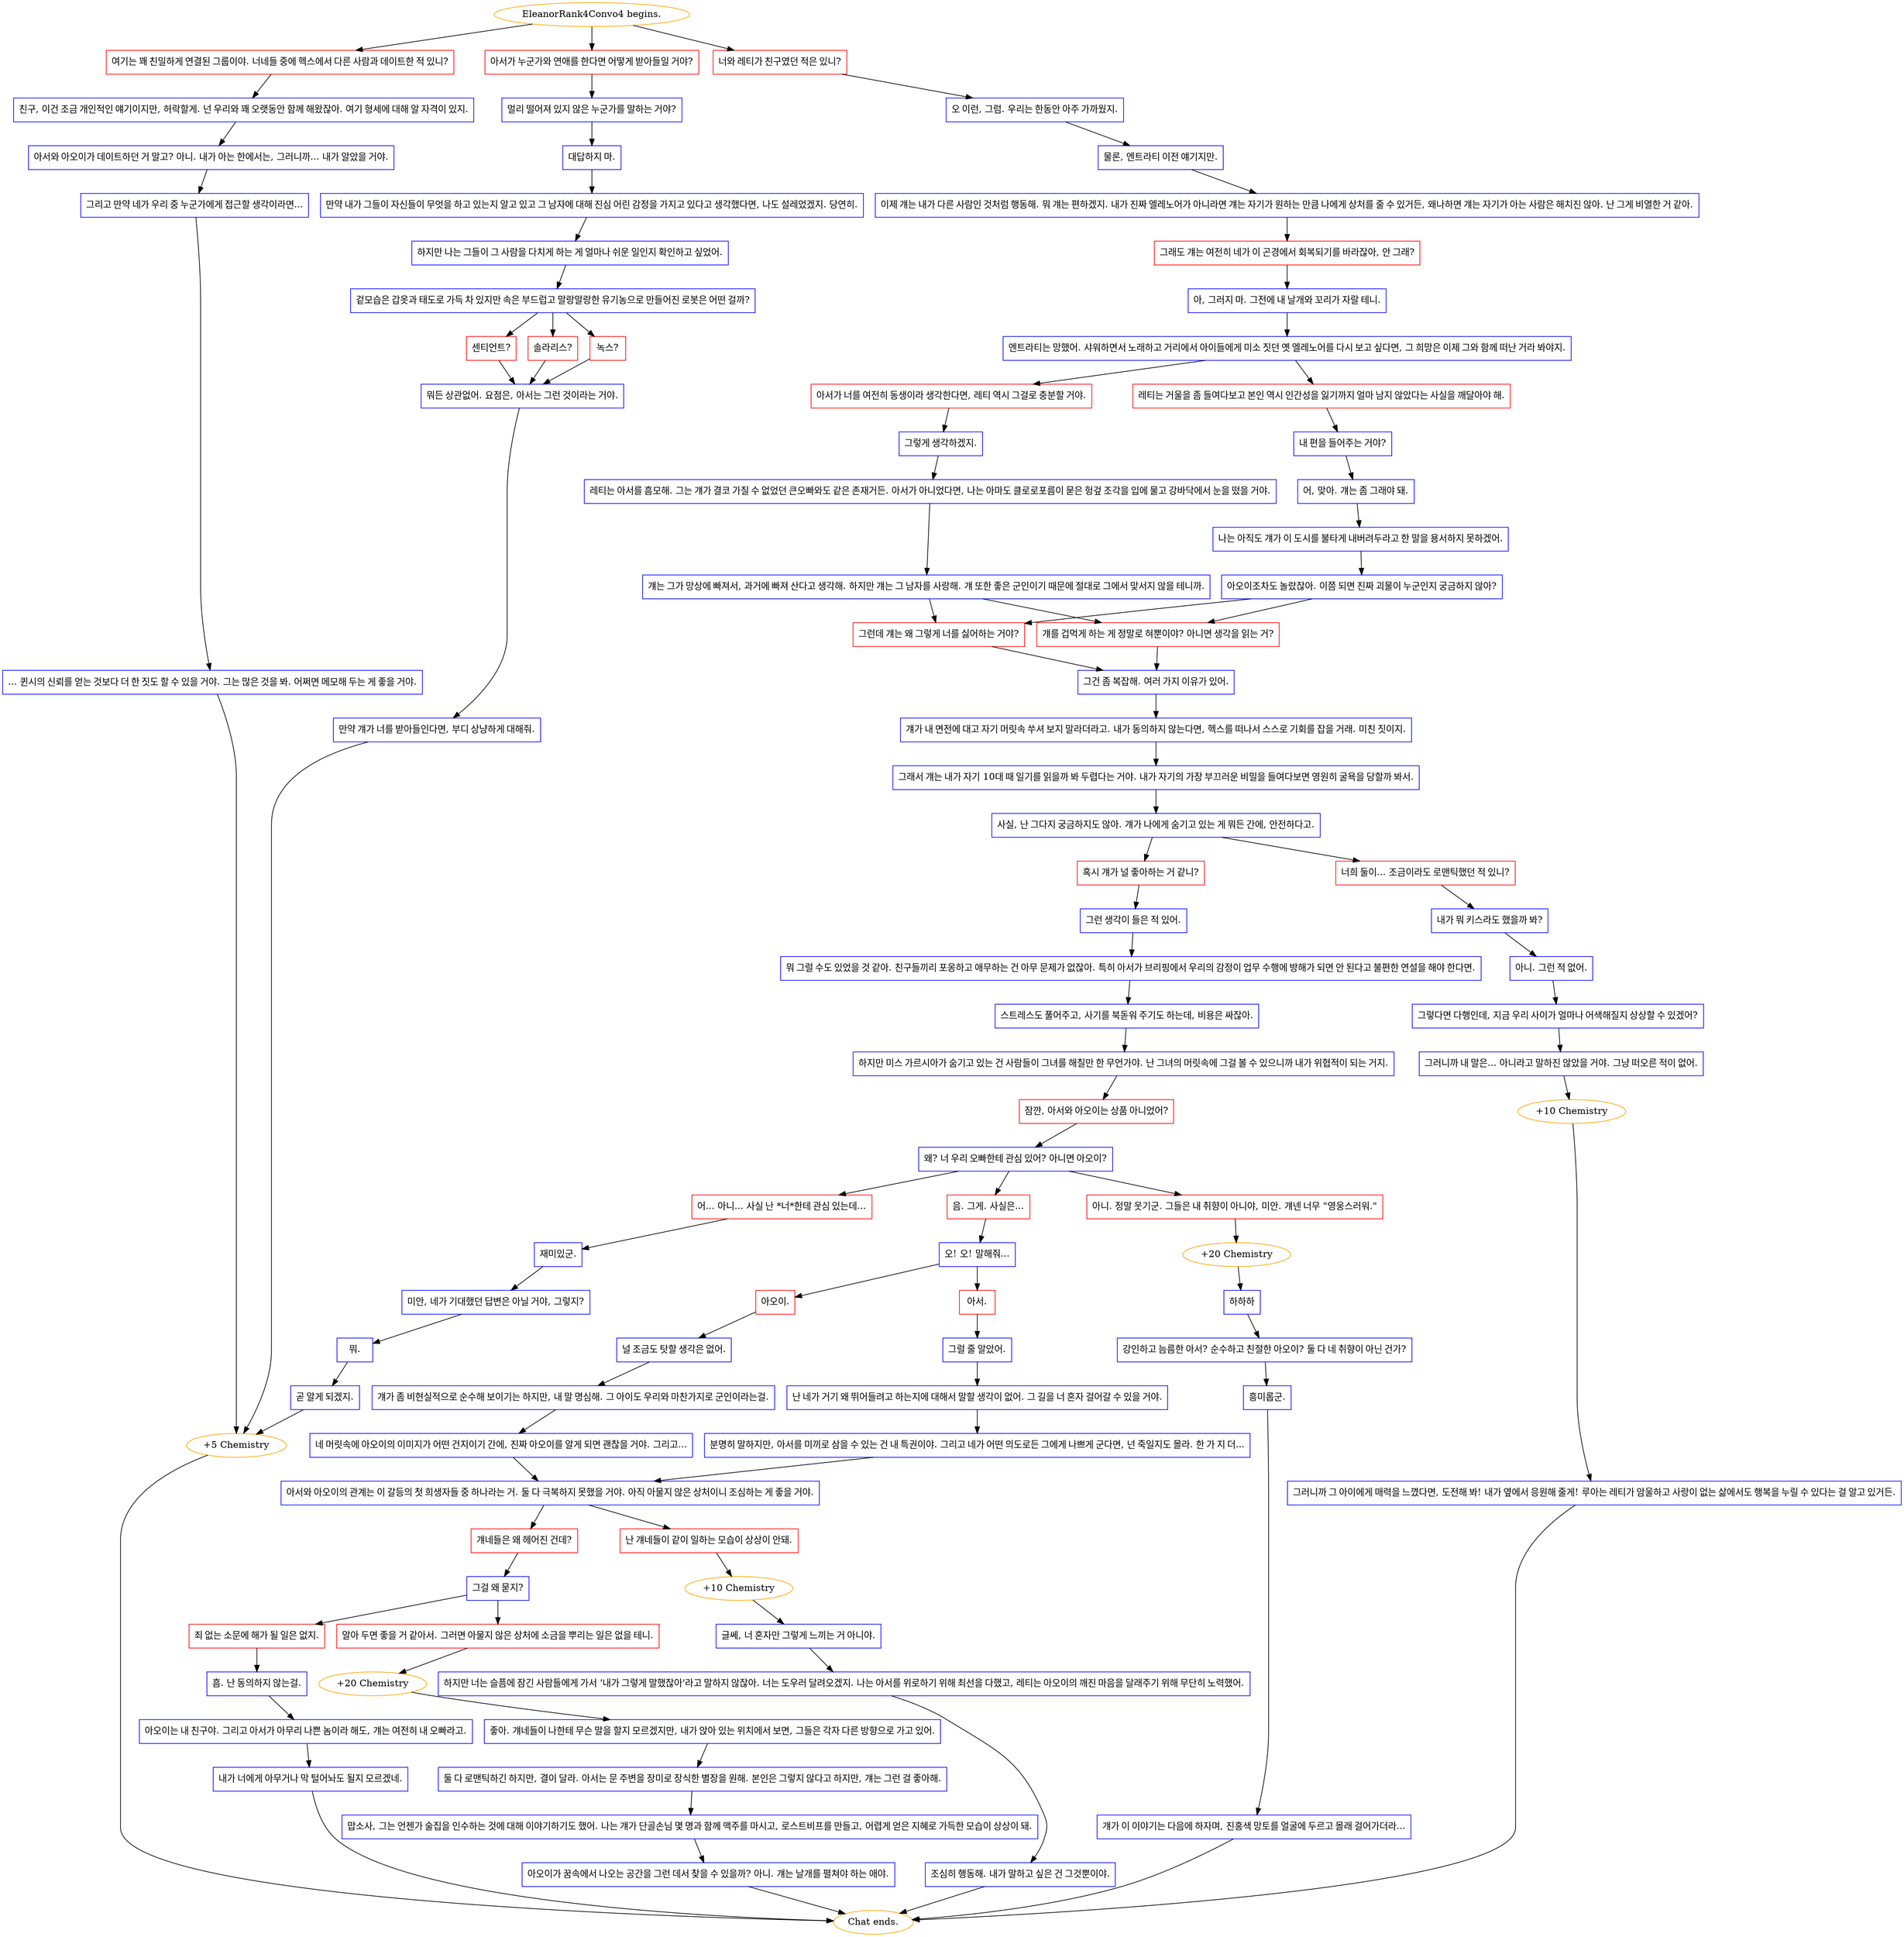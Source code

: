 digraph {
	"EleanorRank4Convo4 begins." [color=orange];
		"EleanorRank4Convo4 begins." -> j2036037559;
		"EleanorRank4Convo4 begins." -> j1889663274;
		"EleanorRank4Convo4 begins." -> j3189298526;
	j2036037559 [label="너와 레티가 친구였던 적은 있니?",shape=box,color=red];
		j2036037559 -> j3639421454;
	j1889663274 [label="여기는 꽤 친밀하게 연결된 그룹이야. 너네들 중에 헥스에서 다른 사람과 데이트한 적 있니?",shape=box,color=red];
		j1889663274 -> j3682299061;
	j3189298526 [label="아서가 누군가와 연애를 한다면 어떻게 받아들일 거야?",shape=box,color=red];
		j3189298526 -> j1876361966;
	j3639421454 [label="오 이런, 그럼. 우리는 한동안 아주 가까웠지.",shape=box,color=blue];
		j3639421454 -> j1738202558;
	j3682299061 [label="친구, 이건 조금 개인적인 얘기이지만, 허락할게. 넌 우리와 꽤 오랫동안 함께 해왔잖아. 여기 형세에 대해 알 자격이 있지.",shape=box,color=blue];
		j3682299061 -> j3731296185;
	j1876361966 [label="멀리 떨어져 있지 않은 누군가를 말하는 거야?",shape=box,color=blue];
		j1876361966 -> j3353664701;
	j1738202558 [label="물론, 엔트라티 이전 얘기지만.",shape=box,color=blue];
		j1738202558 -> j2062638733;
	j3731296185 [label="아서와 아오이가 데이트하던 거 말고? 아니. 내가 아는 한에서는, 그러니까... 내가 알았을 거야.",shape=box,color=blue];
		j3731296185 -> j4141006415;
	j3353664701 [label="대답하지 마.",shape=box,color=blue];
		j3353664701 -> j4153167991;
	j2062638733 [label="이제 걔는 내가 다른 사람인 것처럼 행동해. 뭐 걔는 편하겠지. 내가 진짜 엘레노어가 아니라면 걔는 자기가 원하는 만큼 나에게 상처를 줄 수 있거든, 왜나하면 걔는 자기가 아는 사람은 해치진 않아. 난 그게 비열한 거 같아.",shape=box,color=blue];
		j2062638733 -> j1897229396;
	j4141006415 [label="그리고 만약 네가 우리 중 누군가에게 접근할 생각이라면...",shape=box,color=blue];
		j4141006415 -> j2216543374;
	j4153167991 [label="만약 내가 그들이 자신들이 무엇을 하고 있는지 알고 있고 그 남자에 대해 진심 어린 감정을 가지고 있다고 생각했다면, 나도 설레었겠지. 당연히.",shape=box,color=blue];
		j4153167991 -> j3793566721;
	j1897229396 [label="그래도 걔는 여전히 네가 이 곤경에서 회복되기를 바라잖아, 안 그래?",shape=box,color=red];
		j1897229396 -> j646185004;
	j2216543374 [label="... 퀸시의 신뢰를 얻는 것보다 더 한 짓도 할 수 있을 거야. 그는 많은 것을 봐. 어쩌면 메모해 두는 게 좋을 거야.",shape=box,color=blue];
		j2216543374 -> j4081414586;
	j3793566721 [label="하지만 나는 그들이 그 사람을 다치게 하는 게 얼마나 쉬운 일인지 확인하고 싶었어.",shape=box,color=blue];
		j3793566721 -> j2427837110;
	j646185004 [label="아, 그러지 마. 그전에 내 날개와 꼬리가 자랄 테니.",shape=box,color=blue];
		j646185004 -> j3627646799;
	j4081414586 [label="+5 Chemistry",color=orange];
		j4081414586 -> "Chat ends.";
	j2427837110 [label="겉모습은 갑옷과 태도로 가득 차 있지만 속은 부드럽고 말랑말랑한 유기농으로 만들어진 로봇은 어떤 걸까?",shape=box,color=blue];
		j2427837110 -> j2490781726;
		j2427837110 -> j1100211773;
		j2427837110 -> j2897422773;
	j3627646799 [label="엔트라티는 망했어. 샤워하면서 노래하고 거리에서 아이들에게 미소 짓던 옛 엘레노어를 다시 보고 싶다면, 그 희망은 이제 그와 함께 떠난 거라 봐야지.",shape=box,color=blue];
		j3627646799 -> j2595191033;
		j3627646799 -> j3041837996;
	"Chat ends." [color=orange];
	j2490781726 [label="솔라리스?",shape=box,color=red];
		j2490781726 -> j2650589413;
	j1100211773 [label="녹스?",shape=box,color=red];
		j1100211773 -> j2650589413;
	j2897422773 [label="센티언트?",shape=box,color=red];
		j2897422773 -> j2650589413;
	j2595191033 [label="레티는 거울을 좀 들여다보고 본인 역시 인간성을 잃기까지 얼마 남지 않았다는 사실을 깨달아야 해.",shape=box,color=red];
		j2595191033 -> j256217805;
	j3041837996 [label="아서가 너를 여전히 동생이라 생각한다면, 레티 역시 그걸로 충분할 거야.",shape=box,color=red];
		j3041837996 -> j3248178883;
	j2650589413 [label="뭐든 상관없어. 요점은, 아서는 그런 것이라는 거야.",shape=box,color=blue];
		j2650589413 -> j3863811029;
	j256217805 [label="내 편을 들어주는 거야?",shape=box,color=blue];
		j256217805 -> j3722645875;
	j3248178883 [label="그렇게 생각하겠지.",shape=box,color=blue];
		j3248178883 -> j343751662;
	j3863811029 [label="만약 걔가 너를 받아들인다면, 부디 상냥하게 대해줘.",shape=box,color=blue];
		j3863811029 -> j4081414586;
	j3722645875 [label="어, 맞아. 걔는 좀 그래야 돼.",shape=box,color=blue];
		j3722645875 -> j535561502;
	j343751662 [label="레티는 아서를 흠모해. 그는 걔가 결코 가질 수 없었던 큰오빠와도 같은 존재거든. 아서가 아니었다면, 나는 아마도 클로로포름이 묻은 헝겊 조각을 입에 물고 강바닥에서 눈을 떴을 거야.",shape=box,color=blue];
		j343751662 -> j1733883997;
	j535561502 [label="나는 아직도 걔가 이 도시를 불타게 내버려두라고 한 말을 용서하지 못하겠어.",shape=box,color=blue];
		j535561502 -> j1595685825;
	j1733883997 [label="걔는 그가 망상에 빠져서, 과거에 빠져 산다고 생각해. 하지만 걔는 그 남자를 사랑해. 걔 또한 좋은 군인이기 때문에 절대로 그에서 맞서지 않을 테니까.",shape=box,color=blue];
		j1733883997 -> j3185346735;
		j1733883997 -> j3455793040;
	j1595685825 [label="아오이조차도 놀랐잖아. 이쯤 되면 진짜 괴물이 누군인지 궁금하지 않아?",shape=box,color=blue];
		j1595685825 -> j3185346735;
		j1595685825 -> j3455793040;
	j3185346735 [label="그런데 걔는 왜 그렇게 너를 싫어하는 거야?",shape=box,color=red];
		j3185346735 -> j680144981;
	j3455793040 [label="걔를 겁먹게 하는 게 정말로 혀뿐이야? 아니면 생각을 읽는 거?",shape=box,color=red];
		j3455793040 -> j680144981;
	j680144981 [label="그건 좀 복잡해. 여러 가지 이유가 있어.",shape=box,color=blue];
		j680144981 -> j2900144715;
	j2900144715 [label="걔가 내 면전에 대고 자기 머릿속 쑤셔 보지 말라더라고. 내가 동의하지 않는다면, 헥스를 떠나서 스스로 기회를 잡을 거래. 미친 짓이지.",shape=box,color=blue];
		j2900144715 -> j981039432;
	j981039432 [label="그래서 걔는 내가 자기 10대 때 일기를 읽을까 봐 두렵다는 거야. 내가 자기의 가장 부끄러운 비밀을 들여다보면 영원히 굴욕을 당할까 봐서.",shape=box,color=blue];
		j981039432 -> j2246266523;
	j2246266523 [label="사실, 난 그다지 궁금하지도 않아. 걔가 나에게 숨기고 있는 게 뭐든 간에, 안전하다고.",shape=box,color=blue];
		j2246266523 -> j2426358077;
		j2246266523 -> j4267974315;
	j2426358077 [label="너희 둘이... 조금이라도 로맨틱했던 적 있니?",shape=box,color=red];
		j2426358077 -> j2696984768;
	j4267974315 [label="혹시 걔가 널 좋아하는 거 같니?",shape=box,color=red];
		j4267974315 -> j2720199077;
	j2696984768 [label="내가 뭐 키스라도 했을까 봐?",shape=box,color=blue];
		j2696984768 -> j803486876;
	j2720199077 [label="그런 생각이 들은 적 있어.",shape=box,color=blue];
		j2720199077 -> j2167298160;
	j803486876 [label="아니. 그런 적 없어.",shape=box,color=blue];
		j803486876 -> j3925425826;
	j2167298160 [label="뭐 그럴 수도 있었을 것 같아. 친구들끼리 포옹하고 애무하는 건 아무 문제가 없잖아. 특히 아서가 브리핑에서 우리의 감정이 업무 수행에 방해가 되면 안 된다고 불편한 연설을 해야 한다면.",shape=box,color=blue];
		j2167298160 -> j1604869691;
	j3925425826 [label="그렇다면 다행인데, 지금 우리 사이가 얼마나 어색해질지 상상할 수 있겠어?",shape=box,color=blue];
		j3925425826 -> j1318072265;
	j1604869691 [label="스트레스도 풀어주고, 사기를 북돋워 주기도 하는데, 비용은 싸잖아.",shape=box,color=blue];
		j1604869691 -> j800023468;
	j1318072265 [label="그러니까 내 말은... 아니라고 말하진 않았을 거야. 그냥 떠오른 적이 없어.",shape=box,color=blue];
		j1318072265 -> j3768318302;
	j800023468 [label="하지만 미스 가르시아가 숨기고 있는 건 사람들이 그녀를 해칠만 한 무언가야. 난 그녀의 머릿속에 그걸 볼 수 있으니까 내가 위협적이 되는 거지.",shape=box,color=blue];
		j800023468 -> j1647408459;
	j3768318302 [label="+10 Chemistry",color=orange];
		j3768318302 -> j2929723395;
	j1647408459 [label="잠깐, 아서와 아오이는 상품 아니었어?",shape=box,color=red];
		j1647408459 -> j1744417857;
	j2929723395 [label="그러니까 그 아이에게 매력을 느꼈다면, 도전해 봐! 내가 옆에서 응원해 줄게! 루아는 레티가 암울하고 사랑이 없는 삶에서도 행복을 누릴 수 있다는 걸 알고 있거든.",shape=box,color=blue];
		j2929723395 -> "Chat ends.";
	j1744417857 [label="왜? 너 우리 오빠한테 관심 있어? 아니면 아오이?",shape=box,color=blue];
		j1744417857 -> j3238335549;
		j1744417857 -> j778291203;
		j1744417857 -> j553600518;
	j3238335549 [label="음. 그게. 사실은...",shape=box,color=red];
		j3238335549 -> j1652392649;
	j778291203 [label="어... 아니... 사실 난 *너*한테 관심 있는데...",shape=box,color=red];
		j778291203 -> j2212916150;
	j553600518 [label="아니. 정말 웃기군. 그들은 내 취향이 아니야, 미안. 걔넨 너무 \"영웅스러워.\"",shape=box,color=red];
		j553600518 -> j351527539;
	j1652392649 [label="오! 오! 말해줘...",shape=box,color=blue];
		j1652392649 -> j2949647250;
		j1652392649 -> j3475376005;
	j2212916150 [label="재미있군.",shape=box,color=blue];
		j2212916150 -> j1328256183;
	j351527539 [label="+20 Chemistry",color=orange];
		j351527539 -> j3492293082;
	j2949647250 [label="아서.",shape=box,color=red];
		j2949647250 -> j465459843;
	j3475376005 [label="아오이.",shape=box,color=red];
		j3475376005 -> j1146111684;
	j1328256183 [label="미안, 네가 기대했던 답변은 아닐 거야, 그렇지?",shape=box,color=blue];
		j1328256183 -> j2852230334;
	j3492293082 [label="하하하",shape=box,color=blue];
		j3492293082 -> j1489064965;
	j465459843 [label="그럴 줄 알았어.",shape=box,color=blue];
		j465459843 -> j105554526;
	j1146111684 [label="널 조금도 탓할 생각은 없어.",shape=box,color=blue];
		j1146111684 -> j3360398768;
	j2852230334 [label="뭐.",shape=box,color=blue];
		j2852230334 -> j3162214499;
	j1489064965 [label="강인하고 늠름한 아서? 순수하고 친절한 아오이? 둘 다 네 취향이 아닌 건가?",shape=box,color=blue];
		j1489064965 -> j3816383947;
	j105554526 [label="난 네가 거기 왜 뛰어들려고 하는지에 대해서 말할 생각이 없어. 그 길을 너 혼자 걸어갈 수 있을 거야.",shape=box,color=blue];
		j105554526 -> j2045919004;
	j3360398768 [label="걔가 좀 비현실적으로 순수해 보이기는 하지만, 내 말 명심해. 그 아이도 우리와 마찬가지로 군인이라는걸.",shape=box,color=blue];
		j3360398768 -> j3843011063;
	j3162214499 [label="곧 알게 되겠지.",shape=box,color=blue];
		j3162214499 -> j4081414586;
	j3816383947 [label="흥미롭군.",shape=box,color=blue];
		j3816383947 -> j1161898980;
	j2045919004 [label="분명히 말하지만, 아서를 미끼로 삼을 수 있는 건 내 특권이야. 그리고 네가 어떤 의도로든 그에게 나쁘게 군다면, 넌 죽일지도 몰라. 한 가 지 더...",shape=box,color=blue];
		j2045919004 -> j3842850772;
	j3843011063 [label="네 머릿속에 아오이의 이미지가 어떤 건지이기 간에, 진짜 아오이를 알게 되면 괜찮을 거야. 그리고...",shape=box,color=blue];
		j3843011063 -> j3842850772;
	j1161898980 [label="걔가 이 이야기는 다음에 하자며, 진홍색 망토를 얼굴에 두르고 몰래 걸어가더라...",shape=box,color=blue];
		j1161898980 -> "Chat ends.";
	j3842850772 [label="아서와 아오이의 관계는 이 갈등의 첫 희생자들 중 하나라는 거. 둘 다 극복하지 못했을 거야. 아직 아물지 않은 상처이니 조심하는 게 좋을 거야.",shape=box,color=blue];
		j3842850772 -> j2424653589;
		j3842850772 -> j2152680436;
	j2424653589 [label="걔네들은 왜 헤어진 건데?",shape=box,color=red];
		j2424653589 -> j182698850;
	j2152680436 [label="난 걔네들이 같이 일하는 모습이 상상이 안돼.",shape=box,color=red];
		j2152680436 -> j3774320448;
	j182698850 [label="그걸 왜 묻지?",shape=box,color=blue];
		j182698850 -> j3418150581;
		j182698850 -> j4183705140;
	j3774320448 [label="+10 Chemistry",color=orange];
		j3774320448 -> j1283598414;
	j3418150581 [label="죄 없는 소문에 해가 될 일은 없지.",shape=box,color=red];
		j3418150581 -> j2110185664;
	j4183705140 [label="알아 두면 좋을 거 같아서. 그러면 아물지 않은 상처에 소금을 뿌리는 일은 없을 테니.",shape=box,color=red];
		j4183705140 -> j3687291919;
	j1283598414 [label="글쎄, 너 혼자만 그렇게 느끼는 거 아니야.",shape=box,color=blue];
		j1283598414 -> j1113574129;
	j2110185664 [label="흠. 난 동의하지 않는걸.",shape=box,color=blue];
		j2110185664 -> j1535273632;
	j3687291919 [label="+20 Chemistry",color=orange];
		j3687291919 -> j1581993289;
	j1113574129 [label="하지만 너는 슬픔에 잠긴 사람들에게 가서 '내가 그렇게 말했잖아'라고 말하지 않잖아. 너는 도우러 달려오겠지. 나는 아서를 위로하기 위해 최선을 다했고, 레티는 아오이의 깨진 마음을 달래주기 위해 무단히 노력했어.",shape=box,color=blue];
		j1113574129 -> j2010098367;
	j1535273632 [label="아오이는 내 친구야. 그리고 아서가 아무리 나쁜 놈이라 해도, 걔는 여전히 내 오빠라고.",shape=box,color=blue];
		j1535273632 -> j761828025;
	j1581993289 [label="좋아. 걔네들이 나한테 무슨 말을 할지 모르겠지만, 내가 앉아 있는 위치에서 보면, 그들은 각자 다른 방향으로 가고 있어.",shape=box,color=blue];
		j1581993289 -> j2814530627;
	j2010098367 [label="조심히 행동해. 내가 말하고 싶은 건 그것뿐이야.",shape=box,color=blue];
		j2010098367 -> "Chat ends.";
	j761828025 [label="내가 너에게 아무거나 막 털어놔도 될지 모르겠네.",shape=box,color=blue];
		j761828025 -> "Chat ends.";
	j2814530627 [label="둘 다 로맨틱하긴 하지만, 결이 달라. 아서는 문 주변을 장미로 장식한 별장을 원해. 본인은 그렇지 않다고 하지만, 걔는 그런 걸 좋아해.",shape=box,color=blue];
		j2814530627 -> j3854321590;
	j3854321590 [label="맙소사, 그는 언젠가 술집을 인수하는 것에 대해 이야기하기도 했어. 나는 걔가 단골손님 몇 명과 함께 맥주를 마시고, 로스트비프를 만들고, 어렵게 얻은 지혜로 가득한 모습이 상상이 돼.",shape=box,color=blue];
		j3854321590 -> j165167744;
	j165167744 [label="아오이가 꿈속에서 나오는 공간을 그런 데서 찾을 수 있을까? 아니. 걔는 날개를 펼쳐야 하는 애야.",shape=box,color=blue];
		j165167744 -> "Chat ends.";
}